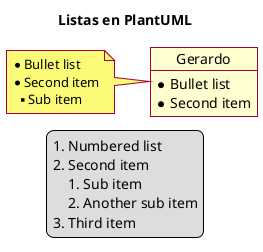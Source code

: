 @startuml Samples
skin rose
skinparam classFontName Calibri
skinparam shadowing false

title Listas en PlantUML

object Gerardo {
    * Bullet list
    * Second item
}

'Sigue la forma de hacerlo de Markdown.
note left
    * Bullet list
    * Second item
    ** Sub item
end note

'Interesante...
legend
    # Numbered list
    # Second item
    ## Sub item
    ## Another sub item
    # Third item
end legend

@enduml